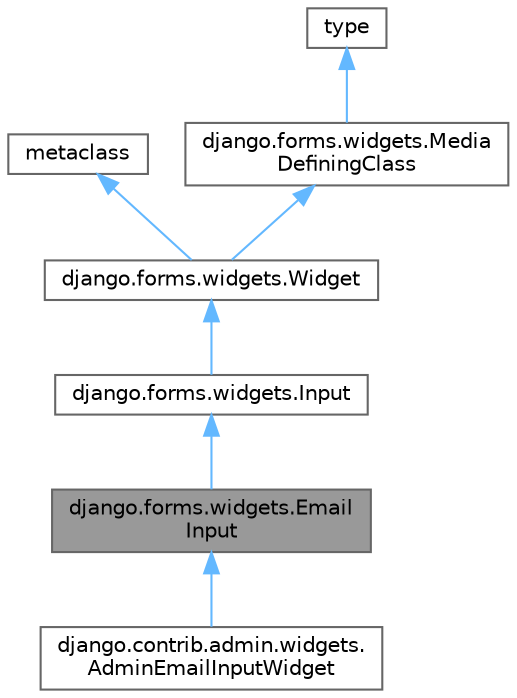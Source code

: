 digraph "django.forms.widgets.EmailInput"
{
 // LATEX_PDF_SIZE
  bgcolor="transparent";
  edge [fontname=Helvetica,fontsize=10,labelfontname=Helvetica,labelfontsize=10];
  node [fontname=Helvetica,fontsize=10,shape=box,height=0.2,width=0.4];
  Node1 [id="Node000001",label="django.forms.widgets.Email\lInput",height=0.2,width=0.4,color="gray40", fillcolor="grey60", style="filled", fontcolor="black",tooltip=" "];
  Node2 -> Node1 [id="edge1_Node000001_Node000002",dir="back",color="steelblue1",style="solid",tooltip=" "];
  Node2 [id="Node000002",label="django.forms.widgets.Input",height=0.2,width=0.4,color="gray40", fillcolor="white", style="filled",URL="$classdjango_1_1forms_1_1widgets_1_1_input.html",tooltip=" "];
  Node3 -> Node2 [id="edge2_Node000002_Node000003",dir="back",color="steelblue1",style="solid",tooltip=" "];
  Node3 [id="Node000003",label="django.forms.widgets.Widget",height=0.2,width=0.4,color="gray40", fillcolor="white", style="filled",URL="$classdjango_1_1forms_1_1widgets_1_1_widget.html",tooltip=" "];
  Node4 -> Node3 [id="edge3_Node000003_Node000004",dir="back",color="steelblue1",style="solid",tooltip=" "];
  Node4 [id="Node000004",label="metaclass",height=0.2,width=0.4,color="gray40", fillcolor="white", style="filled",tooltip=" "];
  Node5 -> Node3 [id="edge4_Node000003_Node000005",dir="back",color="steelblue1",style="solid",tooltip=" "];
  Node5 [id="Node000005",label="django.forms.widgets.Media\lDefiningClass",height=0.2,width=0.4,color="gray40", fillcolor="white", style="filled",URL="$classdjango_1_1forms_1_1widgets_1_1_media_defining_class.html",tooltip=" "];
  Node6 -> Node5 [id="edge5_Node000005_Node000006",dir="back",color="steelblue1",style="solid",tooltip=" "];
  Node6 [id="Node000006",label="type",height=0.2,width=0.4,color="gray40", fillcolor="white", style="filled",tooltip=" "];
  Node1 -> Node7 [id="edge6_Node000001_Node000007",dir="back",color="steelblue1",style="solid",tooltip=" "];
  Node7 [id="Node000007",label="django.contrib.admin.widgets.\lAdminEmailInputWidget",height=0.2,width=0.4,color="gray40", fillcolor="white", style="filled",URL="$classdjango_1_1contrib_1_1admin_1_1widgets_1_1_admin_email_input_widget.html",tooltip=" "];
}
